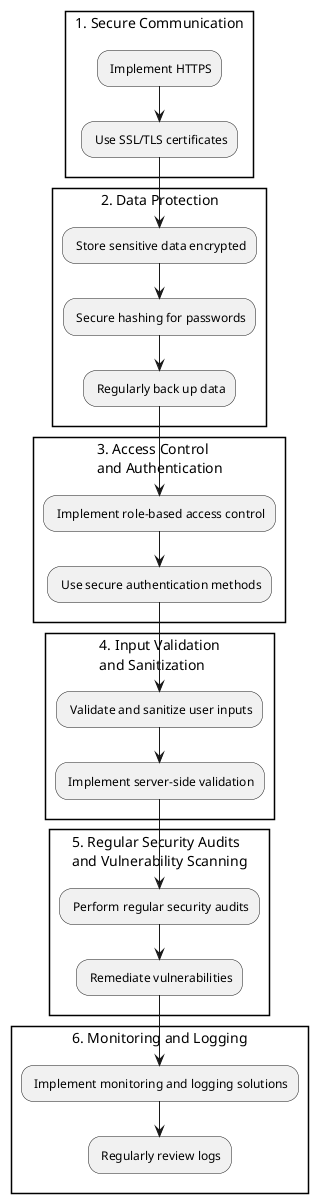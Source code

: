 @startuml

rectangle "1. Secure Communication"  {
  - Implement HTTPS
  - Use SSL/TLS certificates
}

rectangle "2. Data Protection"  {
  - Store sensitive data encrypted
  - Secure hashing for passwords
  - Regularly back up data
}

rectangle "3. Access Control\nand Authentication"  {
  - Implement role-based access control
  - Use secure authentication methods
}

rectangle "4. Input Validation\nand Sanitization" {
  - Validate and sanitize user inputs
  - Implement server-side validation
}

rectangle "5. Regular Security Audits\nand Vulnerability Scanning"  {
  - Perform regular security audits
  - Remediate vulnerabilities
}

rectangle "6. Monitoring and Logging"  {
  - Implement monitoring and logging solutions
  - Regularly review logs
}

@enduml
